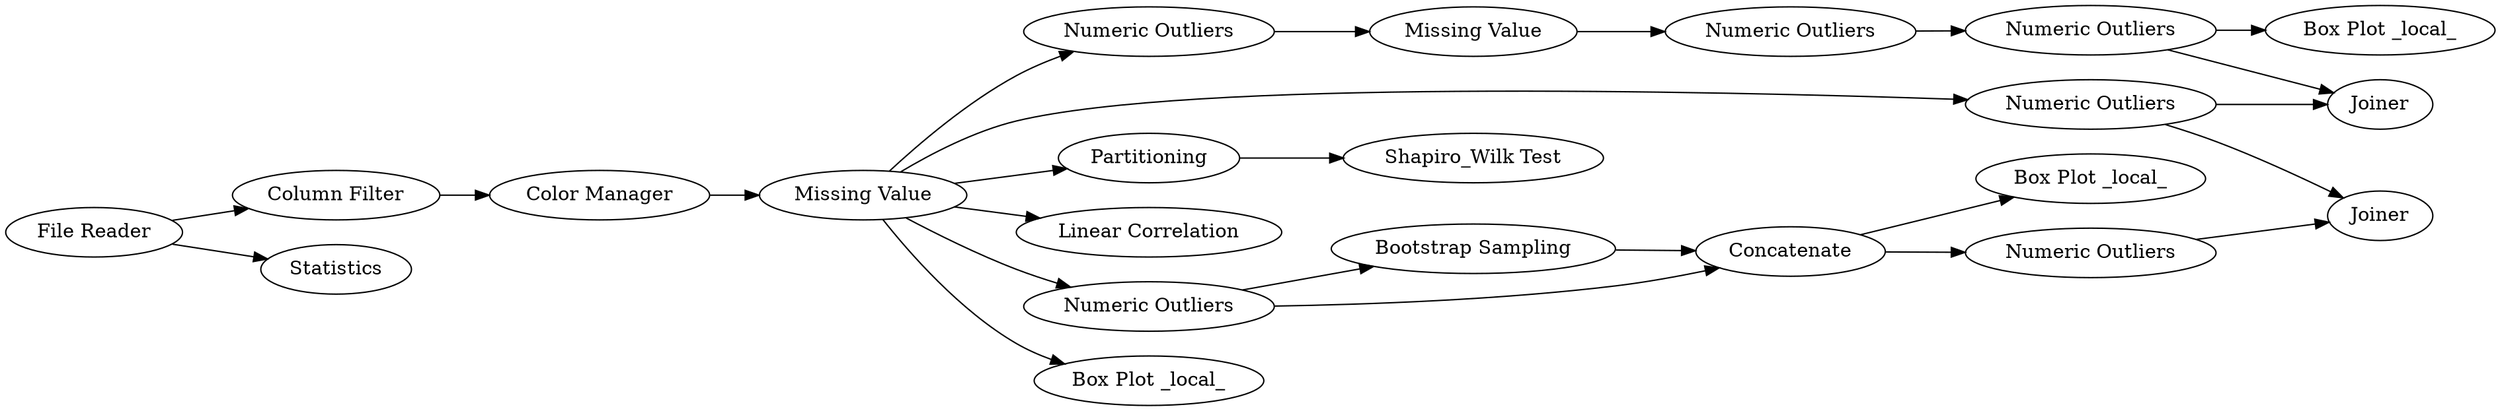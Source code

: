 digraph {
	"-2094729437560963703_24" [label="Bootstrap Sampling"]
	"-2094729437560963703_18" [label="Numeric Outliers"]
	"-2094729437560963703_16" [label="Numeric Outliers"]
	"-2094729437560963703_25" [label=Concatenate]
	"-2094729437560963703_19" [label="Numeric Outliers"]
	"-2094729437560963703_28" [label="Box Plot _local_"]
	"-2094729437560963703_5" [label="Color Manager"]
	"-2094729437560963703_22" [label=Joiner]
	"-2094729437560963703_3" [label="Column Filter"]
	"-2094729437560963703_17" [label="Missing Value"]
	"-2094729437560963703_2" [label=Statistics]
	"-2094729437560963703_20" [label="Numeric Outliers"]
	"-2094729437560963703_26" [label="Numeric Outliers"]
	"-2094729437560963703_13" [label=Partitioning]
	"-2094729437560963703_27" [label=Joiner]
	"-2094729437560963703_15" [label="Linear Correlation"]
	"-2094729437560963703_14" [label="Shapiro_Wilk Test"]
	"-2094729437560963703_1" [label="File Reader"]
	"-2094729437560963703_21" [label="Box Plot _local_"]
	"-2094729437560963703_4" [label="Missing Value"]
	"-2094729437560963703_23" [label="Numeric Outliers"]
	"-2094729437560963703_12" [label="Box Plot _local_"]
	"-2094729437560963703_25" -> "-2094729437560963703_26"
	"-2094729437560963703_16" -> "-2094729437560963703_17"
	"-2094729437560963703_4" -> "-2094729437560963703_23"
	"-2094729437560963703_26" -> "-2094729437560963703_27"
	"-2094729437560963703_4" -> "-2094729437560963703_16"
	"-2094729437560963703_24" -> "-2094729437560963703_25"
	"-2094729437560963703_18" -> "-2094729437560963703_20"
	"-2094729437560963703_4" -> "-2094729437560963703_15"
	"-2094729437560963703_17" -> "-2094729437560963703_18"
	"-2094729437560963703_20" -> "-2094729437560963703_22"
	"-2094729437560963703_23" -> "-2094729437560963703_25"
	"-2094729437560963703_4" -> "-2094729437560963703_13"
	"-2094729437560963703_1" -> "-2094729437560963703_2"
	"-2094729437560963703_4" -> "-2094729437560963703_19"
	"-2094729437560963703_19" -> "-2094729437560963703_22"
	"-2094729437560963703_4" -> "-2094729437560963703_12"
	"-2094729437560963703_13" -> "-2094729437560963703_14"
	"-2094729437560963703_19" -> "-2094729437560963703_27"
	"-2094729437560963703_3" -> "-2094729437560963703_5"
	"-2094729437560963703_23" -> "-2094729437560963703_24"
	"-2094729437560963703_25" -> "-2094729437560963703_28"
	"-2094729437560963703_5" -> "-2094729437560963703_4"
	"-2094729437560963703_1" -> "-2094729437560963703_3"
	"-2094729437560963703_20" -> "-2094729437560963703_21"
	rankdir=LR
}
